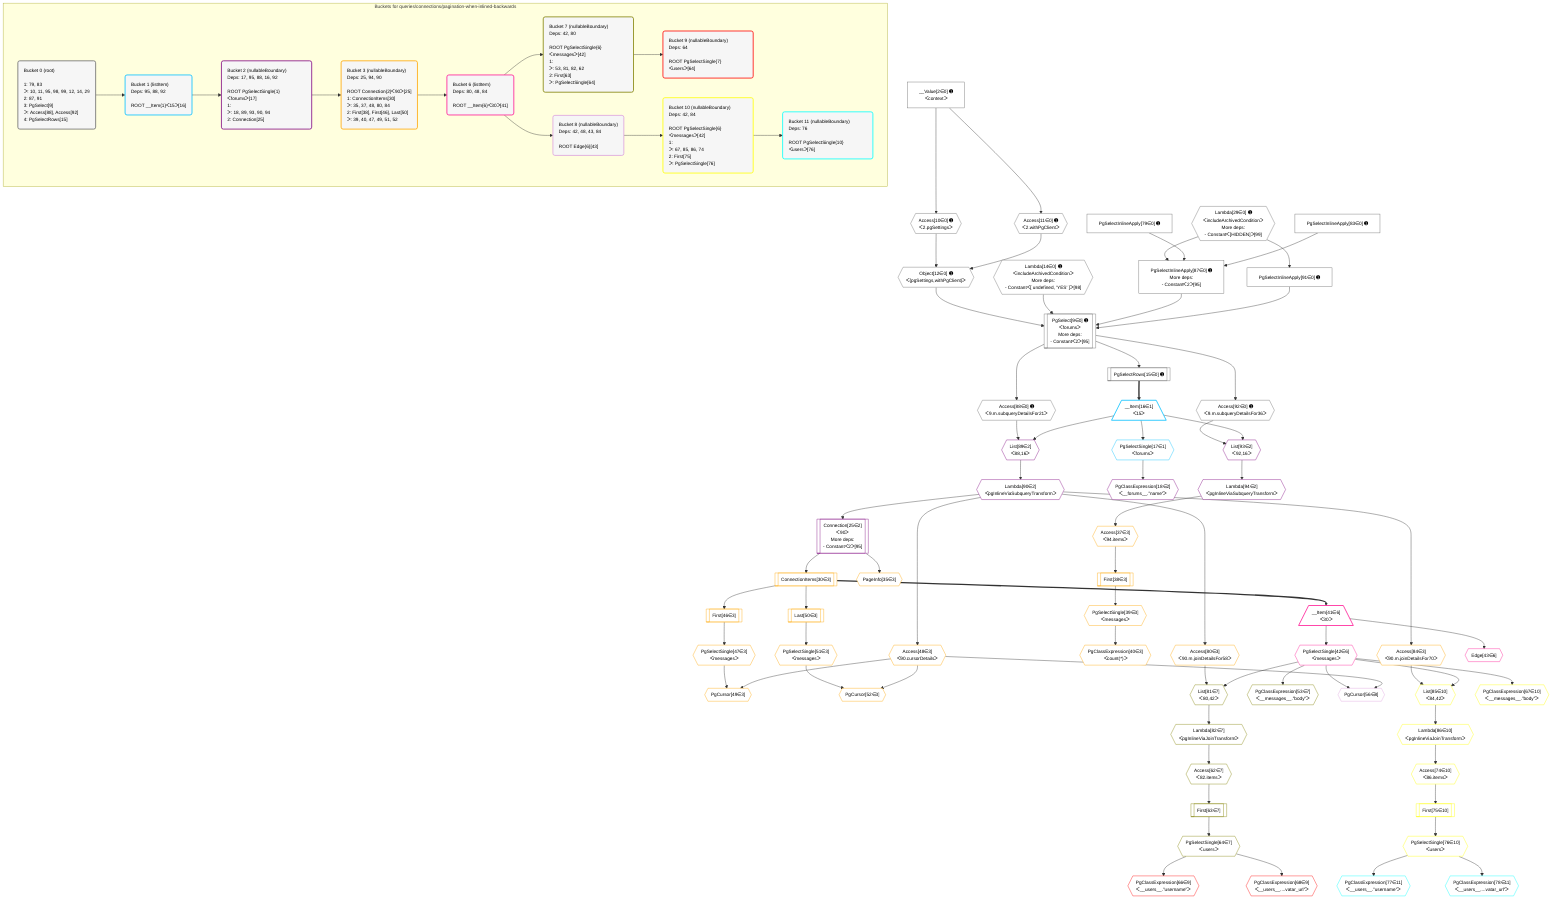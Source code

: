 %%{init: {'themeVariables': { 'fontSize': '12px'}}}%%
graph TD
    classDef path fill:#eee,stroke:#000,color:#000
    classDef plan fill:#fff,stroke-width:1px,color:#000
    classDef itemplan fill:#fff,stroke-width:2px,color:#000
    classDef unbatchedplan fill:#dff,stroke-width:1px,color:#000
    classDef sideeffectplan fill:#fcc,stroke-width:2px,color:#000
    classDef bucket fill:#f6f6f6,color:#000,stroke-width:2px,text-align:left

    subgraph "Buckets for queries/connections/pagination-when-inlined-backwards"
    Bucket0("Bucket 0 (root)<br /><br />1: 79, 83<br />ᐳ: 10, 11, 95, 98, 99, 12, 14, 29<br />2: 87, 91<br />3: PgSelect[9]<br />ᐳ: Access[88], Access[92]<br />4: PgSelectRows[15]"):::bucket
    Bucket1("Bucket 1 (listItem)<br />Deps: 95, 88, 92<br /><br />ROOT __Item{1}ᐸ15ᐳ[16]"):::bucket
    Bucket2("Bucket 2 (nullableBoundary)<br />Deps: 17, 95, 88, 16, 92<br /><br />ROOT PgSelectSingle{1}ᐸforumsᐳ[17]<br />1: <br />ᐳ: 18, 89, 93, 90, 94<br />2: Connection[25]"):::bucket
    Bucket3("Bucket 3 (nullableBoundary)<br />Deps: 25, 94, 90<br /><br />ROOT Connection{2}ᐸ90ᐳ[25]<br />1: ConnectionItems[30]<br />ᐳ: 35, 37, 48, 80, 84<br />2: First[38], First[46], Last[50]<br />ᐳ: 39, 40, 47, 49, 51, 52"):::bucket
    Bucket6("Bucket 6 (listItem)<br />Deps: 80, 48, 84<br /><br />ROOT __Item{6}ᐸ30ᐳ[41]"):::bucket
    Bucket7("Bucket 7 (nullableBoundary)<br />Deps: 42, 80<br /><br />ROOT PgSelectSingle{6}ᐸmessagesᐳ[42]<br />1: <br />ᐳ: 53, 81, 82, 62<br />2: First[63]<br />ᐳ: PgSelectSingle[64]"):::bucket
    Bucket8("Bucket 8 (nullableBoundary)<br />Deps: 42, 48, 43, 84<br /><br />ROOT Edge{6}[43]"):::bucket
    Bucket9("Bucket 9 (nullableBoundary)<br />Deps: 64<br /><br />ROOT PgSelectSingle{7}ᐸusersᐳ[64]"):::bucket
    Bucket10("Bucket 10 (nullableBoundary)<br />Deps: 42, 84<br /><br />ROOT PgSelectSingle{6}ᐸmessagesᐳ[42]<br />1: <br />ᐳ: 67, 85, 86, 74<br />2: First[75]<br />ᐳ: PgSelectSingle[76]"):::bucket
    Bucket11("Bucket 11 (nullableBoundary)<br />Deps: 76<br /><br />ROOT PgSelectSingle{10}ᐸusersᐳ[76]"):::bucket
    end
    Bucket0 --> Bucket1
    Bucket1 --> Bucket2
    Bucket2 --> Bucket3
    Bucket3 --> Bucket6
    Bucket6 --> Bucket7 & Bucket8
    Bucket7 --> Bucket9
    Bucket8 --> Bucket10
    Bucket10 --> Bucket11

    %% plan dependencies
    PgSelect9[["PgSelect[9∈0] ➊<br />ᐸforumsᐳ<br />More deps:<br />- Constantᐸ2ᐳ[95]"]]:::plan
    Object12{{"Object[12∈0] ➊<br />ᐸ{pgSettings,withPgClient}ᐳ"}}:::plan
    Lambda14{{"Lambda[14∈0] ➊<br />ᐸincludeArchivedConditionᐳ<br />More deps:<br />- Constantᐸ[ undefined, 'YES' ]ᐳ[98]"}}:::plan
    PgSelectInlineApply87["PgSelectInlineApply[87∈0] ➊<br />More deps:<br />- Constantᐸ2ᐳ[95]"]:::plan
    PgSelectInlineApply91["PgSelectInlineApply[91∈0] ➊"]:::plan
    Object12 & Lambda14 & PgSelectInlineApply87 & PgSelectInlineApply91 --> PgSelect9
    Lambda29{{"Lambda[29∈0] ➊<br />ᐸincludeArchivedConditionᐳ<br />More deps:<br />- Constantᐸ[HIDDEN]ᐳ[99]"}}:::plan
    PgSelectInlineApply79["PgSelectInlineApply[79∈0] ➊"]:::plan
    PgSelectInlineApply83["PgSelectInlineApply[83∈0] ➊"]:::plan
    Lambda29 & PgSelectInlineApply79 & PgSelectInlineApply83 --> PgSelectInlineApply87
    Access10{{"Access[10∈0] ➊<br />ᐸ2.pgSettingsᐳ"}}:::plan
    Access11{{"Access[11∈0] ➊<br />ᐸ2.withPgClientᐳ"}}:::plan
    Access10 & Access11 --> Object12
    __Value2["__Value[2∈0] ➊<br />ᐸcontextᐳ"]:::plan
    __Value2 --> Access10
    __Value2 --> Access11
    PgSelectRows15[["PgSelectRows[15∈0] ➊"]]:::plan
    PgSelect9 --> PgSelectRows15
    Access88{{"Access[88∈0] ➊<br />ᐸ9.m.subqueryDetailsFor21ᐳ"}}:::plan
    PgSelect9 --> Access88
    Lambda29 --> PgSelectInlineApply91
    Access92{{"Access[92∈0] ➊<br />ᐸ9.m.subqueryDetailsFor36ᐳ"}}:::plan
    PgSelect9 --> Access92
    __Item16[/"__Item[16∈1]<br />ᐸ15ᐳ"\]:::itemplan
    PgSelectRows15 ==> __Item16
    PgSelectSingle17{{"PgSelectSingle[17∈1]<br />ᐸforumsᐳ"}}:::plan
    __Item16 --> PgSelectSingle17
    Connection25[["Connection[25∈2]<br />ᐸ90ᐳ<br />More deps:<br />- Constantᐸ2ᐳ[95]"]]:::plan
    Lambda90{{"Lambda[90∈2]<br />ᐸpgInlineViaSubqueryTransformᐳ"}}:::plan
    Lambda90 --> Connection25
    List89{{"List[89∈2]<br />ᐸ88,16ᐳ"}}:::plan
    Access88 & __Item16 --> List89
    List93{{"List[93∈2]<br />ᐸ92,16ᐳ"}}:::plan
    Access92 & __Item16 --> List93
    PgClassExpression18{{"PgClassExpression[18∈2]<br />ᐸ__forums__.”name”ᐳ"}}:::plan
    PgSelectSingle17 --> PgClassExpression18
    List89 --> Lambda90
    Lambda94{{"Lambda[94∈2]<br />ᐸpgInlineViaSubqueryTransformᐳ"}}:::plan
    List93 --> Lambda94
    PgCursor49{{"PgCursor[49∈3]"}}:::plan
    PgSelectSingle47{{"PgSelectSingle[47∈3]<br />ᐸmessagesᐳ"}}:::plan
    Access48{{"Access[48∈3]<br />ᐸ90.cursorDetailsᐳ"}}:::plan
    PgSelectSingle47 & Access48 --> PgCursor49
    PgCursor52{{"PgCursor[52∈3]"}}:::plan
    PgSelectSingle51{{"PgSelectSingle[51∈3]<br />ᐸmessagesᐳ"}}:::plan
    PgSelectSingle51 & Access48 --> PgCursor52
    ConnectionItems30[["ConnectionItems[30∈3]"]]:::plan
    Connection25 --> ConnectionItems30
    PageInfo35{{"PageInfo[35∈3]"}}:::plan
    Connection25 --> PageInfo35
    Access37{{"Access[37∈3]<br />ᐸ94.itemsᐳ"}}:::plan
    Lambda94 --> Access37
    First38[["First[38∈3]"]]:::plan
    Access37 --> First38
    PgSelectSingle39{{"PgSelectSingle[39∈3]<br />ᐸmessagesᐳ"}}:::plan
    First38 --> PgSelectSingle39
    PgClassExpression40{{"PgClassExpression[40∈3]<br />ᐸcount(*)ᐳ"}}:::plan
    PgSelectSingle39 --> PgClassExpression40
    First46[["First[46∈3]"]]:::plan
    ConnectionItems30 --> First46
    First46 --> PgSelectSingle47
    Lambda90 --> Access48
    Last50[["Last[50∈3]"]]:::plan
    ConnectionItems30 --> Last50
    Last50 --> PgSelectSingle51
    Access80{{"Access[80∈3]<br />ᐸ90.m.joinDetailsFor58ᐳ"}}:::plan
    Lambda90 --> Access80
    Access84{{"Access[84∈3]<br />ᐸ90.m.joinDetailsFor70ᐳ"}}:::plan
    Lambda90 --> Access84
    __Item41[/"__Item[41∈6]<br />ᐸ30ᐳ"\]:::itemplan
    ConnectionItems30 ==> __Item41
    PgSelectSingle42{{"PgSelectSingle[42∈6]<br />ᐸmessagesᐳ"}}:::plan
    __Item41 --> PgSelectSingle42
    Edge43{{"Edge[43∈6]"}}:::plan
    __Item41 --> Edge43
    List81{{"List[81∈7]<br />ᐸ80,42ᐳ"}}:::plan
    Access80 & PgSelectSingle42 --> List81
    PgClassExpression53{{"PgClassExpression[53∈7]<br />ᐸ__messages__.”body”ᐳ"}}:::plan
    PgSelectSingle42 --> PgClassExpression53
    Access62{{"Access[62∈7]<br />ᐸ82.itemsᐳ"}}:::plan
    Lambda82{{"Lambda[82∈7]<br />ᐸpgInlineViaJoinTransformᐳ"}}:::plan
    Lambda82 --> Access62
    First63[["First[63∈7]"]]:::plan
    Access62 --> First63
    PgSelectSingle64{{"PgSelectSingle[64∈7]<br />ᐸusersᐳ"}}:::plan
    First63 --> PgSelectSingle64
    List81 --> Lambda82
    PgCursor56{{"PgCursor[56∈8]"}}:::plan
    PgSelectSingle42 & Access48 --> PgCursor56
    PgClassExpression66{{"PgClassExpression[66∈9]<br />ᐸ__users__.”username”ᐳ"}}:::plan
    PgSelectSingle64 --> PgClassExpression66
    PgClassExpression68{{"PgClassExpression[68∈9]<br />ᐸ__users__....vatar_url”ᐳ"}}:::plan
    PgSelectSingle64 --> PgClassExpression68
    List85{{"List[85∈10]<br />ᐸ84,42ᐳ"}}:::plan
    Access84 & PgSelectSingle42 --> List85
    PgClassExpression67{{"PgClassExpression[67∈10]<br />ᐸ__messages__.”body”ᐳ"}}:::plan
    PgSelectSingle42 --> PgClassExpression67
    Access74{{"Access[74∈10]<br />ᐸ86.itemsᐳ"}}:::plan
    Lambda86{{"Lambda[86∈10]<br />ᐸpgInlineViaJoinTransformᐳ"}}:::plan
    Lambda86 --> Access74
    First75[["First[75∈10]"]]:::plan
    Access74 --> First75
    PgSelectSingle76{{"PgSelectSingle[76∈10]<br />ᐸusersᐳ"}}:::plan
    First75 --> PgSelectSingle76
    List85 --> Lambda86
    PgClassExpression77{{"PgClassExpression[77∈11]<br />ᐸ__users__.”username”ᐳ"}}:::plan
    PgSelectSingle76 --> PgClassExpression77
    PgClassExpression78{{"PgClassExpression[78∈11]<br />ᐸ__users__....vatar_url”ᐳ"}}:::plan
    PgSelectSingle76 --> PgClassExpression78

    %% define steps
    classDef bucket0 stroke:#696969
    class Bucket0,__Value2,PgSelect9,Access10,Access11,Object12,Lambda14,PgSelectRows15,Lambda29,PgSelectInlineApply79,PgSelectInlineApply83,PgSelectInlineApply87,Access88,PgSelectInlineApply91,Access92 bucket0
    classDef bucket1 stroke:#00bfff
    class Bucket1,__Item16,PgSelectSingle17 bucket1
    classDef bucket2 stroke:#7f007f
    class Bucket2,PgClassExpression18,Connection25,List89,Lambda90,List93,Lambda94 bucket2
    classDef bucket3 stroke:#ffa500
    class Bucket3,ConnectionItems30,PageInfo35,Access37,First38,PgSelectSingle39,PgClassExpression40,First46,PgSelectSingle47,Access48,PgCursor49,Last50,PgSelectSingle51,PgCursor52,Access80,Access84 bucket3
    classDef bucket6 stroke:#ff1493
    class Bucket6,__Item41,PgSelectSingle42,Edge43 bucket6
    classDef bucket7 stroke:#808000
    class Bucket7,PgClassExpression53,Access62,First63,PgSelectSingle64,List81,Lambda82 bucket7
    classDef bucket8 stroke:#dda0dd
    class Bucket8,PgCursor56 bucket8
    classDef bucket9 stroke:#ff0000
    class Bucket9,PgClassExpression66,PgClassExpression68 bucket9
    classDef bucket10 stroke:#ffff00
    class Bucket10,PgClassExpression67,Access74,First75,PgSelectSingle76,List85,Lambda86 bucket10
    classDef bucket11 stroke:#00ffff
    class Bucket11,PgClassExpression77,PgClassExpression78 bucket11